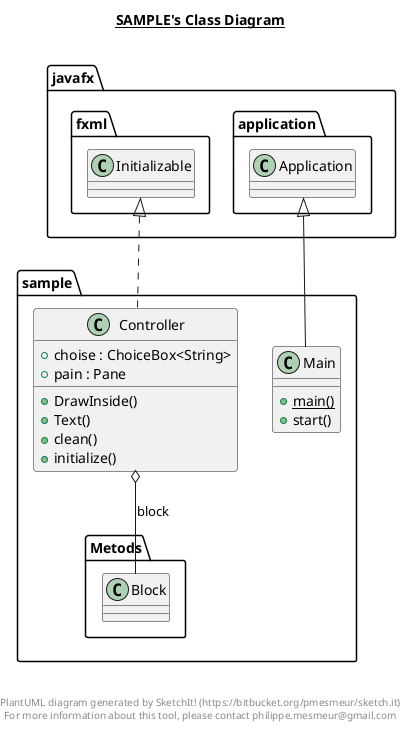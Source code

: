 @startuml

title __SAMPLE's Class Diagram__\n

  namespace sample {
    class sample.Controller {
        + choise : ChoiceBox<String>
        + pain : Pane
        + DrawInside()
        + Text()
        + clean()
        + initialize()
    }
  }
  

  namespace sample {
    class sample.Main {
        {static} + main()
        + start()
    }
  }
  

  sample.Controller .up.|> javafx.fxml.Initializable
  sample.Controller o-- sample.Metods.Block : block
  sample.Main -up-|> javafx.application.Application


right footer


PlantUML diagram generated by SketchIt! (https://bitbucket.org/pmesmeur/sketch.it)
For more information about this tool, please contact philippe.mesmeur@gmail.com
endfooter

@enduml

